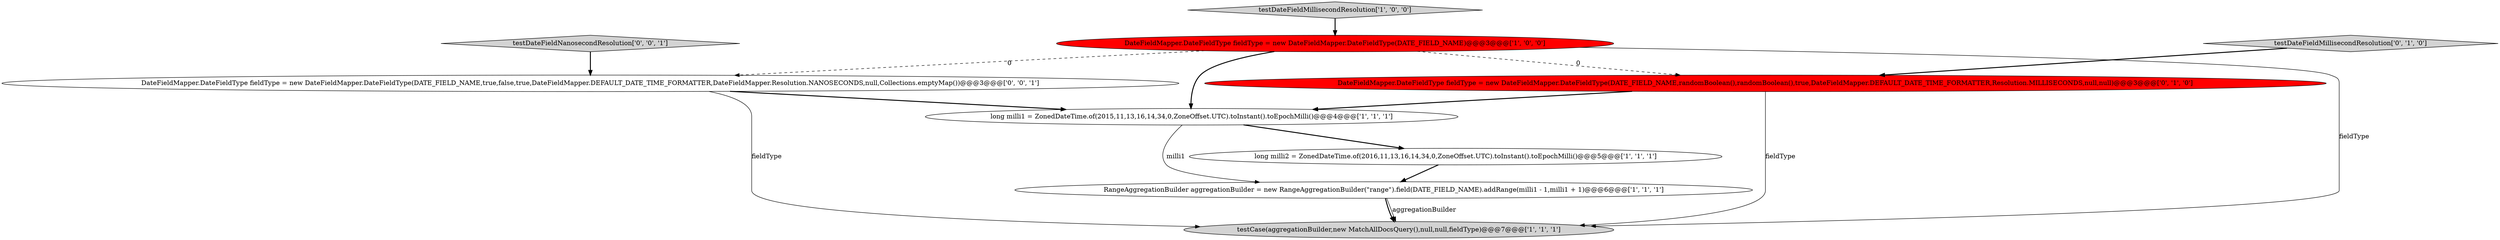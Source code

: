 digraph {
5 [style = filled, label = "RangeAggregationBuilder aggregationBuilder = new RangeAggregationBuilder(\"range\").field(DATE_FIELD_NAME).addRange(milli1 - 1,milli1 + 1)@@@6@@@['1', '1', '1']", fillcolor = white, shape = ellipse image = "AAA0AAABBB1BBB"];
2 [style = filled, label = "testDateFieldMillisecondResolution['1', '0', '0']", fillcolor = lightgray, shape = diamond image = "AAA0AAABBB1BBB"];
0 [style = filled, label = "testCase(aggregationBuilder,new MatchAllDocsQuery(),null,null,fieldType)@@@7@@@['1', '1', '1']", fillcolor = lightgray, shape = ellipse image = "AAA0AAABBB1BBB"];
7 [style = filled, label = "DateFieldMapper.DateFieldType fieldType = new DateFieldMapper.DateFieldType(DATE_FIELD_NAME,randomBoolean(),randomBoolean(),true,DateFieldMapper.DEFAULT_DATE_TIME_FORMATTER,Resolution.MILLISECONDS,null,null)@@@3@@@['0', '1', '0']", fillcolor = red, shape = ellipse image = "AAA1AAABBB2BBB"];
1 [style = filled, label = "DateFieldMapper.DateFieldType fieldType = new DateFieldMapper.DateFieldType(DATE_FIELD_NAME)@@@3@@@['1', '0', '0']", fillcolor = red, shape = ellipse image = "AAA1AAABBB1BBB"];
8 [style = filled, label = "DateFieldMapper.DateFieldType fieldType = new DateFieldMapper.DateFieldType(DATE_FIELD_NAME,true,false,true,DateFieldMapper.DEFAULT_DATE_TIME_FORMATTER,DateFieldMapper.Resolution.NANOSECONDS,null,Collections.emptyMap())@@@3@@@['0', '0', '1']", fillcolor = white, shape = ellipse image = "AAA0AAABBB3BBB"];
6 [style = filled, label = "testDateFieldMillisecondResolution['0', '1', '0']", fillcolor = lightgray, shape = diamond image = "AAA0AAABBB2BBB"];
9 [style = filled, label = "testDateFieldNanosecondResolution['0', '0', '1']", fillcolor = lightgray, shape = diamond image = "AAA0AAABBB3BBB"];
4 [style = filled, label = "long milli2 = ZonedDateTime.of(2016,11,13,16,14,34,0,ZoneOffset.UTC).toInstant().toEpochMilli()@@@5@@@['1', '1', '1']", fillcolor = white, shape = ellipse image = "AAA0AAABBB1BBB"];
3 [style = filled, label = "long milli1 = ZonedDateTime.of(2015,11,13,16,14,34,0,ZoneOffset.UTC).toInstant().toEpochMilli()@@@4@@@['1', '1', '1']", fillcolor = white, shape = ellipse image = "AAA0AAABBB1BBB"];
1->3 [style = bold, label=""];
3->5 [style = solid, label="milli1"];
1->8 [style = dashed, label="0"];
1->0 [style = solid, label="fieldType"];
7->0 [style = solid, label="fieldType"];
5->0 [style = solid, label="aggregationBuilder"];
1->7 [style = dashed, label="0"];
6->7 [style = bold, label=""];
5->0 [style = bold, label=""];
9->8 [style = bold, label=""];
4->5 [style = bold, label=""];
3->4 [style = bold, label=""];
2->1 [style = bold, label=""];
7->3 [style = bold, label=""];
8->0 [style = solid, label="fieldType"];
8->3 [style = bold, label=""];
}
